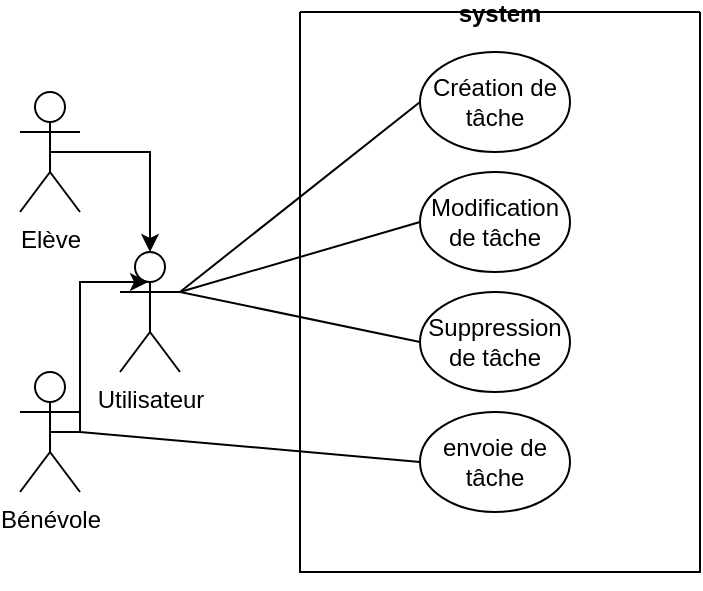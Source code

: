 <mxfile version="14.7.10" type="github">
  <diagram id="-SFQYjDT8sKuRz1LfL5k" name="Page-1">
    <mxGraphModel dx="868" dy="393" grid="1" gridSize="10" guides="1" tooltips="1" connect="1" arrows="1" fold="1" page="1" pageScale="1" pageWidth="827" pageHeight="1169" math="0" shadow="0">
      <root>
        <mxCell id="0" />
        <mxCell id="1" parent="0" />
        <mxCell id="yL_BVQR0XoXwWe5LSiMT-1" value="&lt;font style=&quot;vertical-align: inherit&quot;&gt;&lt;font style=&quot;vertical-align: inherit&quot;&gt;Utilisateur&lt;/font&gt;&lt;/font&gt;" style="shape=umlActor;verticalLabelPosition=bottom;verticalAlign=top;html=1;outlineConnect=0;" parent="1" vertex="1">
          <mxGeometry x="160" y="170" width="30" height="60" as="geometry" />
        </mxCell>
        <mxCell id="yL_BVQR0XoXwWe5LSiMT-9" style="edgeStyle=orthogonalEdgeStyle;rounded=0;orthogonalLoop=1;jettySize=auto;html=1;exitX=0.5;exitY=0.5;exitDx=0;exitDy=0;exitPerimeter=0;entryX=0.467;entryY=0.25;entryDx=0;entryDy=0;entryPerimeter=0;" parent="1" source="yL_BVQR0XoXwWe5LSiMT-2" target="yL_BVQR0XoXwWe5LSiMT-1" edge="1">
          <mxGeometry relative="1" as="geometry">
            <Array as="points">
              <mxPoint x="140" y="260" />
              <mxPoint x="140" y="185" />
            </Array>
          </mxGeometry>
        </mxCell>
        <mxCell id="yL_BVQR0XoXwWe5LSiMT-2" value="&lt;font style=&quot;vertical-align: inherit&quot;&gt;&lt;font style=&quot;vertical-align: inherit&quot;&gt;&lt;font style=&quot;vertical-align: inherit&quot;&gt;&lt;font style=&quot;vertical-align: inherit&quot;&gt;Bénévole&lt;/font&gt;&lt;/font&gt;&lt;/font&gt;&lt;/font&gt;" style="shape=umlActor;verticalLabelPosition=bottom;verticalAlign=top;html=1;outlineConnect=0;" parent="1" vertex="1">
          <mxGeometry x="110" y="230" width="30" height="60" as="geometry" />
        </mxCell>
        <mxCell id="yL_BVQR0XoXwWe5LSiMT-8" style="edgeStyle=orthogonalEdgeStyle;rounded=0;orthogonalLoop=1;jettySize=auto;html=1;exitX=0.5;exitY=0.5;exitDx=0;exitDy=0;exitPerimeter=0;" parent="1" source="yL_BVQR0XoXwWe5LSiMT-3" target="yL_BVQR0XoXwWe5LSiMT-1" edge="1">
          <mxGeometry relative="1" as="geometry" />
        </mxCell>
        <mxCell id="yL_BVQR0XoXwWe5LSiMT-3" value="&lt;font style=&quot;vertical-align: inherit&quot;&gt;&lt;font style=&quot;vertical-align: inherit&quot;&gt;Elève&lt;/font&gt;&lt;/font&gt;" style="shape=umlActor;verticalLabelPosition=bottom;verticalAlign=top;html=1;outlineConnect=0;" parent="1" vertex="1">
          <mxGeometry x="110" y="90" width="30" height="60" as="geometry" />
        </mxCell>
        <mxCell id="yL_BVQR0XoXwWe5LSiMT-10" value="system" style="swimlane;startSize=0;" parent="1" vertex="1">
          <mxGeometry x="250" y="50" width="200" height="280" as="geometry" />
        </mxCell>
        <mxCell id="yL_BVQR0XoXwWe5LSiMT-14" value="&lt;font style=&quot;vertical-align: inherit&quot;&gt;&lt;font style=&quot;vertical-align: inherit&quot;&gt;Création de tâche&lt;/font&gt;&lt;/font&gt;" style="ellipse;whiteSpace=wrap;html=1;" parent="yL_BVQR0XoXwWe5LSiMT-10" vertex="1">
          <mxGeometry x="60" y="20" width="75" height="50" as="geometry" />
        </mxCell>
        <mxCell id="yL_BVQR0XoXwWe5LSiMT-13" value="&lt;font style=&quot;vertical-align: inherit&quot;&gt;&lt;font style=&quot;vertical-align: inherit&quot;&gt;Modification de tâche&lt;/font&gt;&lt;/font&gt;" style="ellipse;whiteSpace=wrap;html=1;" parent="yL_BVQR0XoXwWe5LSiMT-10" vertex="1">
          <mxGeometry x="60" y="80" width="75" height="50" as="geometry" />
        </mxCell>
        <mxCell id="yL_BVQR0XoXwWe5LSiMT-12" value="&lt;font style=&quot;vertical-align: inherit&quot;&gt;&lt;font style=&quot;vertical-align: inherit&quot;&gt;envoie de tâche&lt;/font&gt;&lt;/font&gt;" style="ellipse;whiteSpace=wrap;html=1;" parent="yL_BVQR0XoXwWe5LSiMT-10" vertex="1">
          <mxGeometry x="60" y="200" width="75" height="50" as="geometry" />
        </mxCell>
        <mxCell id="yL_BVQR0XoXwWe5LSiMT-11" value="&lt;font style=&quot;vertical-align: inherit&quot;&gt;&lt;font style=&quot;vertical-align: inherit&quot;&gt;Suppression de tâche&lt;/font&gt;&lt;/font&gt;" style="ellipse;whiteSpace=wrap;html=1;" parent="yL_BVQR0XoXwWe5LSiMT-10" vertex="1">
          <mxGeometry x="60" y="140" width="75" height="50" as="geometry" />
        </mxCell>
        <mxCell id="yL_BVQR0XoXwWe5LSiMT-15" style="edgeStyle=orthogonalEdgeStyle;rounded=0;orthogonalLoop=1;jettySize=auto;html=1;exitX=0.5;exitY=1;exitDx=0;exitDy=0;" parent="1" source="yL_BVQR0XoXwWe5LSiMT-10" target="yL_BVQR0XoXwWe5LSiMT-10" edge="1">
          <mxGeometry relative="1" as="geometry" />
        </mxCell>
        <mxCell id="yL_BVQR0XoXwWe5LSiMT-16" value="" style="endArrow=none;html=1;entryX=0;entryY=0.5;entryDx=0;entryDy=0;" parent="1" target="yL_BVQR0XoXwWe5LSiMT-12" edge="1">
          <mxGeometry width="50" height="50" relative="1" as="geometry">
            <mxPoint x="140" y="260" as="sourcePoint" />
            <mxPoint x="440" y="170" as="targetPoint" />
          </mxGeometry>
        </mxCell>
        <mxCell id="yL_BVQR0XoXwWe5LSiMT-17" value="" style="endArrow=none;html=1;entryX=0;entryY=0.5;entryDx=0;entryDy=0;exitX=1;exitY=0.333;exitDx=0;exitDy=0;exitPerimeter=0;" parent="1" source="yL_BVQR0XoXwWe5LSiMT-1" target="yL_BVQR0XoXwWe5LSiMT-11" edge="1">
          <mxGeometry width="50" height="50" relative="1" as="geometry">
            <mxPoint x="200" y="190" as="sourcePoint" />
            <mxPoint x="440" y="170" as="targetPoint" />
          </mxGeometry>
        </mxCell>
        <mxCell id="yL_BVQR0XoXwWe5LSiMT-18" value="" style="endArrow=none;html=1;entryX=0;entryY=0.5;entryDx=0;entryDy=0;" parent="1" target="yL_BVQR0XoXwWe5LSiMT-13" edge="1">
          <mxGeometry width="50" height="50" relative="1" as="geometry">
            <mxPoint x="190" y="190" as="sourcePoint" />
            <mxPoint x="440" y="170" as="targetPoint" />
          </mxGeometry>
        </mxCell>
        <mxCell id="yL_BVQR0XoXwWe5LSiMT-19" value="" style="endArrow=none;html=1;exitX=1;exitY=0.333;exitDx=0;exitDy=0;exitPerimeter=0;entryX=0;entryY=0.5;entryDx=0;entryDy=0;" parent="1" source="yL_BVQR0XoXwWe5LSiMT-1" target="yL_BVQR0XoXwWe5LSiMT-14" edge="1">
          <mxGeometry width="50" height="50" relative="1" as="geometry">
            <mxPoint x="390" y="220" as="sourcePoint" />
            <mxPoint x="440" y="170" as="targetPoint" />
          </mxGeometry>
        </mxCell>
      </root>
    </mxGraphModel>
  </diagram>
</mxfile>
